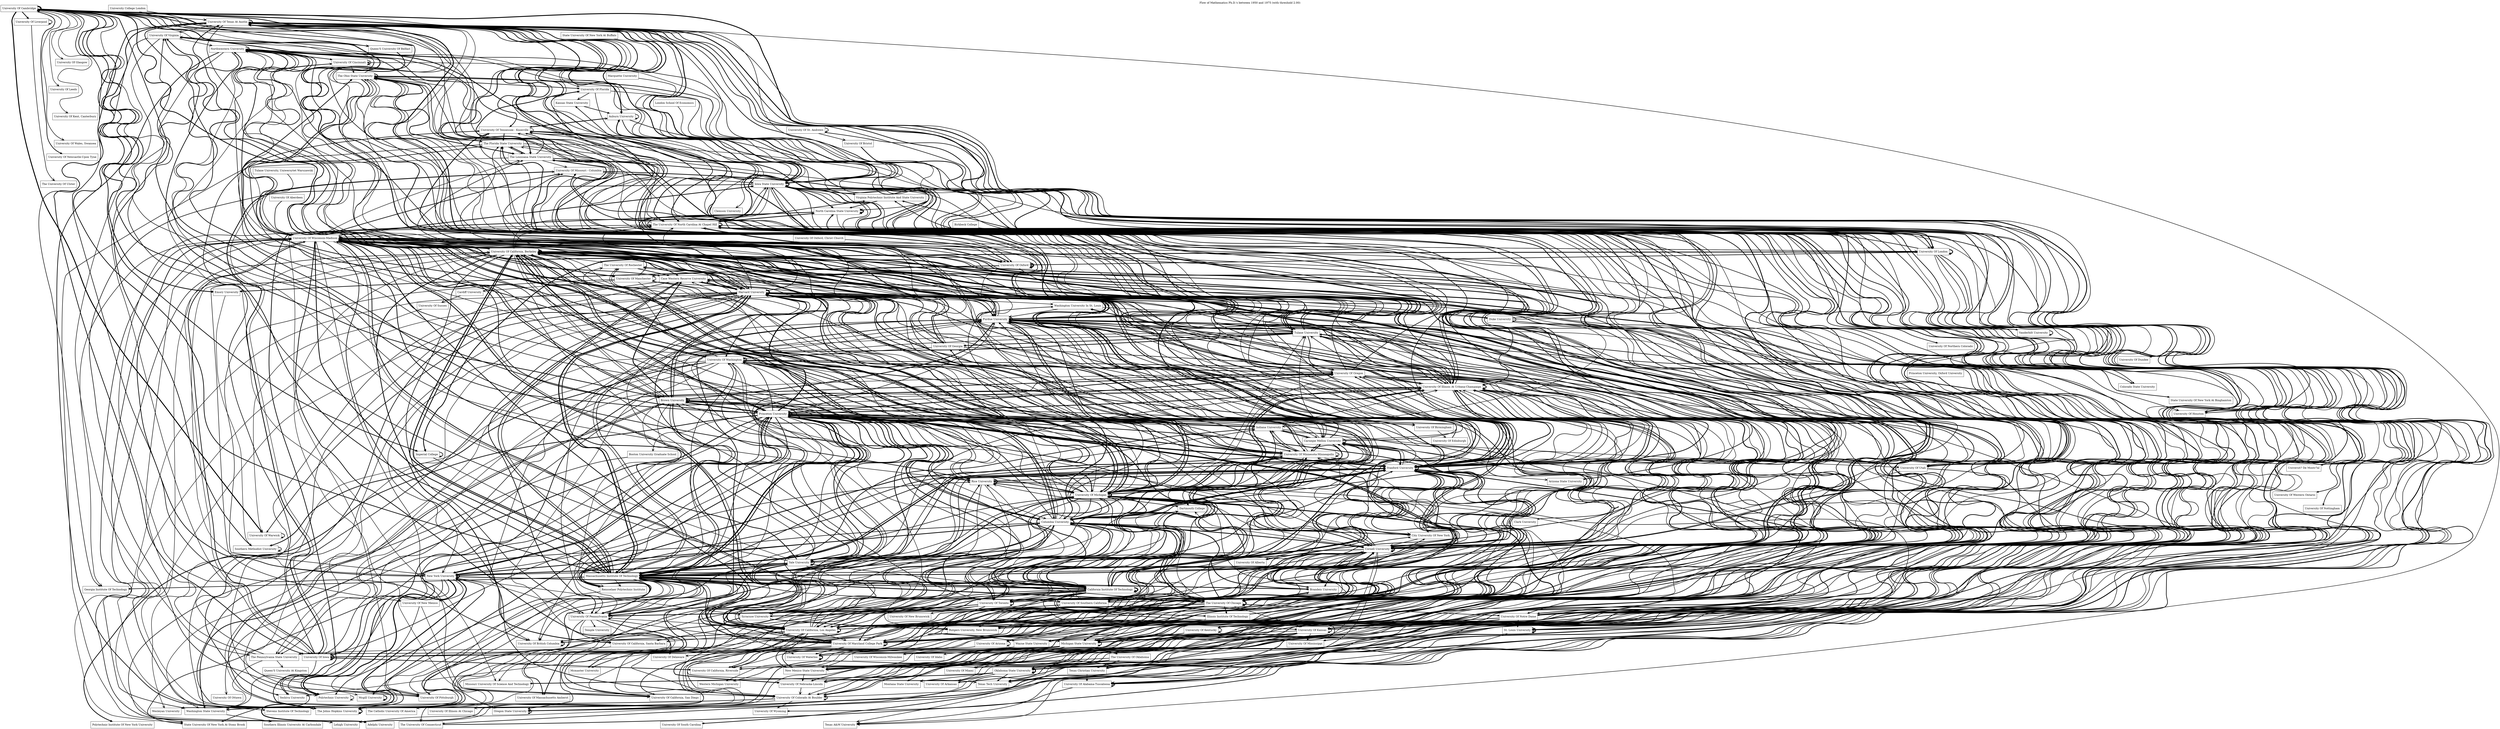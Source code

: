 digraph transition {
 node[shape="rectangle"];
 edge[arrowhead="vee", arrowsize=0.8, weight=0.1]; 
 labelloc="t"; 
 label="Flow of Mathematics Ph.D.'s between 1950 and 1975 (with threshold 2.00)"; 
  "University Of Texas At Austin" -> "University Of Virginia" [penwidth = 2.1];
  "State University Of New York At Buffalo" -> "University Of Florida" [penwidth = 2.1];
  "Oklahoma State University" -> "Lehigh University" [penwidth = 2.1];
  "Harvard University" -> "Washington University In St. Louis" [penwidth = 2.1];
  "Harvard University" -> "Lehigh University" [penwidth = 2.1];
  "University Of Kansas" -> "Lehigh University" [penwidth = 2.1];
  "Duke University" -> "Indiana University" [penwidth = 2.1];
  "University Of California, Berkeley" -> "Indiana University" [penwidth = 2.1];
  "University Of Wisconsin-Madison" -> "The Louisiana State University" [penwidth = 2.1];
  "The Louisiana State University" -> "University Of Missouri - Columbia" [penwidth = 2.1];
  "New Mexico State University" -> "University Of Nebraska-Lincoln" [penwidth = 2.1];
  "University Of Kansas" -> "University Of Nebraska-Lincoln" [penwidth = 2.1];
  "The University Of North Carolina At Chapel Hill" -> "University Of Nebraska-Lincoln" [penwidth = 2.1];
  "Tulane University" -> "University Of Tennessee - Knoxville" [penwidth = 2.1];
  "Duke University" -> "University Of Tennessee - Knoxville" [penwidth = 2.1];
  "University Of Tennessee - Knoxville" -> "University Of Tennessee - Knoxville" [penwidth = 2.1];
  "University Of Toronto" -> "University Of Illinois At Urbana-Champaign" [penwidth = 2.1];
  "University Of California, Berkeley" -> "Brown University" [penwidth = 2.1];
  "The Louisiana State University" -> "University Of Illinois At Urbana-Champaign" [penwidth = 2.1];
  "The Louisiana State University" -> "University Of Michigan" [penwidth = 2.1];
  "Yale University" -> "Rutgers University, New Brunswick" [penwidth = 2.1];
  "University Of Texas At Austin" -> "The University Of Chicago" [penwidth = 2.1];
  "Brandeis University" -> "The University Of Chicago" [penwidth = 2.1];
  "Rutgers University, New Brunswick" -> "University Of Maryland College Park" [penwidth = 2.1];
  "The University Of Chicago" -> "University Of Oregon" [penwidth = 2.1];
  "The University Of Chicago" -> "Syracuse University" [penwidth = 2.1];
  "University Of Kansas" -> "University Of Mississippi" [penwidth = 2.1];
  "Indiana University" -> "Western Michigan University" [penwidth = 2.1];
  "The Florida State University" -> "Texas Christian University" [penwidth = 2.1];
  "Columbia University" -> "University Of Southern California" [penwidth = 2.1];
  "University Of Utah" -> "University Of Wisconsin-Madison" [penwidth = 2.1];
  "University Of Notre Dame" -> "University Of Cincinnati" [penwidth = 2.1];
  "University Of Wisconsin-Madison" -> "University Of Cincinnati" [penwidth = 2.1];
  "University Of Cincinnati" -> "The Ohio State University" [penwidth = 2.1];
  "The Ohio State University" -> "California Institute Of Technology" [penwidth = 2.1];
  "Washington University In St. Louis" -> "St. Louis University" [penwidth = 2.1];
  "University Of Oregon" -> "Washington State University" [penwidth = 2.1];
  "Cornell University" -> "University Of Colorado At Boulder" [penwidth = 2.1];
  "University Of New Mexico" -> "University Of Colorado At Boulder" [penwidth = 2.1];
  "Yale University" -> "Northwestern University" [penwidth = 2.1];
  "University Of Virginia" -> "Northwestern University" [penwidth = 2.1];
  "University Of Cincinnati" -> "Missouri University Of Science And Technology" [penwidth = 2.1];
  "University Of Pennsylvania" -> "Missouri University Of Science And Technology" [penwidth = 2.1];
  "Tulane University" -> "The Pennsylvania State University" [penwidth = 2.1];
  "University Of Illinois At Urbana-Champaign" -> "Brown University" [penwidth = 2.1];
  "University Of Pennsylvania" -> "Brown University" [penwidth = 2.1];
  "University Of Kentucky" -> "Michigan State University" [penwidth = 2.1];
  "University Of Oregon" -> "Michigan State University" [penwidth = 2.1];
  "California Institute Of Technology" -> "Michigan State University" [penwidth = 2.1];
  "The University Of Chicago" -> "University Of Kansas" [penwidth = 2.1];
  "Brown University" -> "University Of Toronto" [penwidth = 2.1];
  "Columbia University" -> "University Of Toronto" [penwidth = 2.1];
  "Stanford University" -> "Arizona State University" [penwidth = 2.1];
  "University Of California, Berkeley" -> "Purdue University" [penwidth = 2.1];
  "University Of California, Los Angeles" -> "Purdue University" [penwidth = 2.1];
  "University Of Toronto" -> "Purdue University" [penwidth = 2.1];
  "Iowa State University" -> "Purdue University" [penwidth = 2.1];
  "University Of California, Los Angeles" -> "University Of California, Santa Barbara" [penwidth = 2.1];
  "University Of Washington" -> "University Of California, Santa Barbara" [penwidth = 2.1];
  "University Of Texas At Austin" -> "Texas A&M University" [penwidth = 2.1];
  "Texas Christian University" -> "University Of Alabama-Tuscaloosa" [penwidth = 2.1];
  "The University Of North Carolina At Chapel Hill" -> "University Of Alabama-Tuscaloosa" [penwidth = 2.1];
  "The University Of Chicago" -> "University Of British Columbia" [penwidth = 2.1];
  "Massachusetts Institute Of Technology" -> "Rensselaer Polytechnic Institute" [penwidth = 2.1];
  "Harvard University" -> "University Of Utah" [penwidth = 2.1];
  "Duke University" -> "University Of Utah" [penwidth = 2.1];
  "Indiana University" -> "University Of Utah" [penwidth = 2.1];
  "University Of Tennessee - Knoxville" -> "Auburn University" [penwidth = 2.1];
  "University Of Wisconsin-Madison" -> "Syracuse University" [penwidth = 2.1];
  "Columbia University" -> "Syracuse University" [penwidth = 2.1];
  "New York University" -> "Syracuse University" [penwidth = 2.1];
  "University Of Michigan" -> "Tulane University" [penwidth = 2.1];
  "University Of Pennsylvania" -> "The Catholic University Of America" [penwidth = 2.1];
  "University Of Georgia" -> "University Of Washington" [penwidth = 2.1];
  "University Of Utah" -> "Cornell University" [penwidth = 2.1];
  "University Of Colorado At Boulder" -> "University Of California, Berkeley" [penwidth = 2.1];
  "New York University" -> "University Of California, Berkeley" [penwidth = 2.1];
  "The Johns Hopkins University" -> "University Of California, Berkeley" [penwidth = 2.1];
  "Princeton University" -> "University Of Minnesota-Minneapolis" [penwidth = 2.1];
  "University Of Kentucky" -> "The University Of North Carolina At Chapel Hill" [penwidth = 2.1];
  "Duke University" -> "The University Of North Carolina At Chapel Hill" [penwidth = 2.1];
  "University Of Texas At Austin" -> "City University Of New York" [penwidth = 2.1];
  "Princeton University" -> "City University Of New York" [penwidth = 2.1];
  "University Of California, Berkeley" -> "City University Of New York" [penwidth = 2.1];
  "New York University" -> "University Of Pennsylvania" [penwidth = 2.1];
  "University Of California, Berkeley" -> "The University Of North Carolina At Chapel Hill" [penwidth = 2.1];
  "Cornell University" -> "Dartmouth College" [penwidth = 2.1];
  "University Of Pennsylvania" -> "Dartmouth College" [penwidth = 2.1];
  "University Of Washington" -> "Wesleyan University" [penwidth = 2.1];
  "The Pennsylvania State University" -> "Wesleyan University" [penwidth = 2.1];
  "Columbia University" -> "Rutgers University, New Brunswick" [penwidth = 2.1];
  "University Of Iowa" -> "University Of Missouri - Columbia" [penwidth = 2.1];
  "Wayne State University" -> "University Of Wisconsin-Milwaukee" [penwidth = 2.1];
  "University Of Oregon" -> "University Of Michigan" [penwidth = 2.1];
  "University Of California, Berkeley" -> "University Of California, San Diego" [penwidth = 2.1];
  "University Of California, Los Angeles" -> "University Of California, San Diego" [penwidth = 2.1];
  "University Of California, Santa Barbara" -> "University Of California, San Diego" [penwidth = 2.1];
  "North Carolina State University" -> "Oklahoma State University" [penwidth = 2.1];
  "University Of California, Los Angeles" -> "Rice University" [penwidth = 2.1];
  "Princeton University" -> "Rice University" [penwidth = 2.1];
  "Columbia University" -> "Case Western Reserve University" [penwidth = 2.1];
  "Tulane University" -> "Case Western Reserve University" [penwidth = 2.1];
  "Carnegie Mellon University" -> "University Of Texas At Austin" [penwidth = 2.1];
  "Stanford University" -> "University Of Texas At Austin" [penwidth = 2.1];
  "The Johns Hopkins University" -> "Cornell University" [penwidth = 2.1];
  "Brown University" -> "Rensselaer Polytechnic Institute" [penwidth = 2.1];
  "University Of Minnesota-Minneapolis" -> "The University Of North Carolina At Chapel Hill" [penwidth = 2.1];
  "North Carolina State University" -> "The University Of North Carolina At Chapel Hill" [penwidth = 2.1];
  "The University Of North Carolina At Chapel Hill" -> "The Florida State University" [penwidth = 2.1];
  "University Of Washington" -> "University Of California, Los Angeles" [penwidth = 2.1];
  "The University Of North Carolina At Chapel Hill" -> "The Johns Hopkins University" [penwidth = 2.1];
  "Brown University" -> "The Johns Hopkins University" [penwidth = 2.1];
  "Stanford University" -> "Carnegie Mellon University" [penwidth = 2.1];
  "Rice University" -> "Texas Tech University" [penwidth = 2.1];
  "University Of Oxford, Christ Church" -> "University Of Oxford" [penwidth = 2.1];
  "University Of Michigan" -> "The University Of Rochester" [penwidth = 2.1];
  "The University Of Chicago" -> "Yeshiva University" [penwidth = 2.1];
  "Carnegie Mellon University" -> "University Of Minnesota-Minneapolis" [penwidth = 2.1];
  "University Of London" -> "University Of Waterloo" [penwidth = 2.1];
  "University Of Illinois At Urbana-Champaign" -> "University Of Waterloo" [penwidth = 2.1];
  "University Of Kansas" -> "Wayne State University" [penwidth = 2.1];
  "Harvard University" -> "State University Of New York At Stony Brook" [penwidth = 2.1];
  "University Of Michigan" -> "The Johns Hopkins University" [penwidth = 2.1];
  "Emory University" -> "Southern Methodist University" [penwidth = 2.1];
  "The Ohio State University" -> "Northwestern University" [penwidth = 2.1];
  "University Of Colorado At Boulder" -> "University Of Wyoming" [penwidth = 2.1];
  "Iowa State University" -> "University Of Virginia" [penwidth = 2.1];
  "University Of Illinois At Urbana-Champaign" -> "Princeton University" [penwidth = 2.1];
  "University Of Maryland College Park" -> "University Of Delaware" [penwidth = 2.1];
  "University Of Wisconsin-Madison" -> "University Of Iowa" [penwidth = 2.1];
  "University Of Southern California" -> "Stanford University" [penwidth = 2.1];
  "University Of Sussex" -> "University Of Warwick" [penwidth = 2.1];
  "University Of Manchester" -> "Cardiff University" [penwidth = 2.1];
  "University Of Washington" -> "University Of Alberta" [penwidth = 2.1];
  "Columbia University" -> "The University Of Rochester" [penwidth = 2.1];
  "Carnegie Mellon University" -> "Case Western Reserve University" [penwidth = 2.1];
  "Harvard University" -> "Mcgill University" [penwidth = 2.1];
  "University Of Washington" -> "Columbia University" [penwidth = 2.1];
  "The Louisiana State University" -> "University Of Kentucky" [penwidth = 2.1];
  "University Of Cambridge" -> "University Of Glasgow" [penwidth = 2.1];
  "The University Of Chicago" -> "Dartmouth College" [penwidth = 2.1];
  "University Of Illinois At Urbana-Champaign" -> "Rutgers University, New Brunswick" [penwidth = 2.1];
  "University Of Birmingham" -> "University Of Edinburgh" [penwidth = 2.1];
  "Oklahoma State University" -> "University Of Arkansas" [penwidth = 2.1];
  "University Of Cambridge" -> "Harvard University" [penwidth = 2.1];
  "The Pennsylvania State University" -> "Queen'S University At Kingston" [penwidth = 2.1];
  "Brown University" -> "University Of California, Berkeley" [penwidth = 2.1];
  "Massachusetts Institute Of Technology" -> "University Of Pennsylvania" [penwidth = 2.1];
  "University Of Toronto" -> "University Of New Brunswick" [penwidth = 2.1];
  "Indiana University" -> "Carnegie Mellon University" [penwidth = 2.1];
  "University Of Arizona" -> "University Of Arizona" [penwidth = 2.1];
  "University Of Washington" -> "The Pennsylvania State University" [penwidth = 2.1];
  "Polytechnic University" -> "Polytechnic University" [penwidth = 2.1];
  "Cornell University" -> "The University Of Rochester" [penwidth = 2.1];
  "University Of California, Los Angeles" -> "University Of Illinois At Urbana-Champaign" [penwidth = 2.1];
  "Princeton University" -> "University Of Birmingham" [penwidth = 2.1];
  "University Of Oxford" -> "University Of Birmingham" [penwidth = 2.1];
  "Harvard University" -> "Duke University" [penwidth = 2.1];
  "University Of Notre Dame" -> "Case Western Reserve University" [penwidth = 2.1];
  "Michigan State University" -> "University Of Idaho" [penwidth = 2.1];
  "Stanford University" -> "University Of California, Riverside" [penwidth = 2.1];
  "University Of Oregon" -> "University Of California, Riverside" [penwidth = 2.1];
  "University Of Florida" -> "University Of Miami" [penwidth = 2.1];
  "University Of Minnesota-Minneapolis" -> "University Of Maryland College Park" [penwidth = 2.1];
  "Birkbeck College" -> "University Of London" [penwidth = 2.1];
  "The University Of Oklahoma" -> "University Of Arkansas" [penwidth = 2.1];
  "University Of California, Los Angeles" -> "University Of Maryland College Park" [penwidth = 2.1];
  "University Of California, Berkeley" -> "The University Of Rochester" [penwidth = 2.1];
  "The University Of North Carolina At Chapel Hill" -> "University Of Wisconsin-Madison" [penwidth = 2.1];
  "University Of Cambridge" -> "University Of Leeds" [penwidth = 2.1];
  "University Of Pennsylvania" -> "University Of California, Los Angeles" [penwidth = 2.1];
  "University Of Manchester" -> "University Of Manchester" [penwidth = 2.1];
  "University Of Colorado At Boulder" -> "Oregon State University" [penwidth = 2.1];
  "University Of Cambridge" -> "University Of Kent, Canterbury" [penwidth = 2.1];
  "University Of Cambridge" -> "Queen'S University Of Belfast" [penwidth = 2.1];
  "University Of Washington" -> "Carnegie Mellon University" [penwidth = 2.1];
  "Stanford University" -> "University Of Georgia" [penwidth = 2.1];
  "Harvard University" -> "Stevens Institute Of Technology" [penwidth = 2.1];
  "Harvard University" -> "Carnegie Mellon University" [penwidth = 2.1];
  "University Of Manchester" -> "Rice University" [penwidth = 2.1];
  "Michigan State University" -> "The Pennsylvania State University" [penwidth = 2.1];
  "Massachusetts Institute Of Technology" -> "University Of Pittsburgh" [penwidth = 2.1];
  "Dartmouth College" -> "Columbia University" [penwidth = 2.1];
  "Princeton University" -> "Boston University Graduate School" [penwidth = 2.1];
  "Cornell University" -> "Rice University" [penwidth = 2.1];
  "University Of California, Berkeley" -> "Iowa State University" [penwidth = 2.4];
  "University Of California, Los Angeles" -> "Tulane University" [penwidth = 2.4];
  "The Florida State University" -> "Lehigh University" [penwidth = 2.4];
  "The University Of Chicago" -> "University Of Minnesota-Minneapolis" [penwidth = 2.4];
  "University Of Minnesota-Minneapolis" -> "Indiana University" [penwidth = 2.4];
  "University Of Cambridge" -> "The Florida State University" [penwidth = 2.4];
  "The Florida State University" -> "The Louisiana State University" [penwidth = 2.4];
  "Iowa State University" -> "University Of Nebraska-Lincoln" [penwidth = 2.4];
  "University Of Illinois At Urbana-Champaign" -> "University Of Nebraska-Lincoln" [penwidth = 2.4];
  "University Of Pennsylvania" -> "University Of Illinois At Urbana-Champaign" [penwidth = 2.4];
  "University Of Maryland College Park" -> "University Of Illinois At Urbana-Champaign" [penwidth = 2.4];
  "University Of Oregon" -> "University Of Illinois At Urbana-Champaign" [penwidth = 2.4];
  "Indiana University" -> "University Of Illinois At Urbana-Champaign" [penwidth = 2.4];
  "University Of Southern California" -> "University Of Michigan" [penwidth = 2.4];
  "Yale University" -> "The University Of Chicago" [penwidth = 2.4];
  "Michigan State University" -> "Western Michigan University" [penwidth = 2.4];
  "Cornell University" -> "University Of Southern California" [penwidth = 2.4];
  "Tulane University, Uniwersytet Warszawski" -> "University Of Wisconsin-Madison" [penwidth = 2.4];
  "The Pennsylvania State University" -> "University Of Wisconsin-Madison" [penwidth = 2.4];
  "University Of New Mexico" -> "Washington State University" [penwidth = 2.4];
  "The University Of Oklahoma" -> "New Mexico State University" [penwidth = 2.4];
  "University Of Arizona" -> "New Mexico State University" [penwidth = 2.4];
  "University Of Cincinnati" -> "University Of Cincinnati" [penwidth = 2.4];
  "Purdue University" -> "The Ohio State University" [penwidth = 2.4];
  "University Of Oregon" -> "St. Louis University" [penwidth = 2.4];
  "University Of Iowa" -> "Washington State University" [penwidth = 2.4];
  "University Of Florida" -> "Kansas State University" [penwidth = 2.4];
  "University Of Wisconsin-Madison" -> "University Of Houston" [penwidth = 2.4];
  "University Of Tennessee - Knoxville" -> "University Of Houston" [penwidth = 2.4];
  "Duke University" -> "University Of Colorado At Boulder" [penwidth = 2.4];
  "Iowa State University" -> "University Of Colorado At Boulder" [penwidth = 2.4];
  "University Of Nebraska-Lincoln" -> "University Of Colorado At Boulder" [penwidth = 2.4];
  "University Of Minnesota-Minneapolis" -> "University Of Colorado At Boulder" [penwidth = 2.4];
  "University Of California, Berkeley" -> "Northwestern University" [penwidth = 2.4];
  "University Of Wisconsin-Madison" -> "University Of Oregon" [penwidth = 2.4];
  "University Of California, Berkeley" -> "University Of Oregon" [penwidth = 2.4];
  "Cornell University" -> "Brown University" [penwidth = 2.4];
  "University Of Michigan" -> "University Of Toronto" [penwidth = 2.4];
  "University Of Manchester" -> "Purdue University" [penwidth = 2.4];
  "Washington University In St. Louis" -> "Purdue University" [penwidth = 2.4];
  "Purdue University" -> "Purdue University" [penwidth = 2.4];
  "St. Louis University" -> "Texas A&M University" [penwidth = 2.4];
  "The University Of Chicago" -> "Rice University" [penwidth = 2.4];
  "Rice University" -> "Texas A&M University" [penwidth = 2.4];
  "University Of Texas At Austin" -> "University Of Alabama-Tuscaloosa" [penwidth = 2.4];
  "The Florida State University" -> "University Of Alabama-Tuscaloosa" [penwidth = 2.4];
  "Princeton University" -> "University Of British Columbia" [penwidth = 2.4];
  "University Of Washington" -> "University Of British Columbia" [penwidth = 2.4];
  "Carnegie Mellon University" -> "Michigan State University" [penwidth = 2.4];
  "University Of Wisconsin-Madison" -> "Georgia Institute Of Technology" [penwidth = 2.4];
  "Rice University" -> "Syracuse University" [penwidth = 2.4];
  "University Of Minnesota-Minneapolis" -> "University Of Minnesota-Minneapolis" [penwidth = 2.4];
  "University Of California, Los Angeles" -> "University Of Washington" [penwidth = 2.4];
  "University Of Cambridge" -> "Rice University" [penwidth = 2.4];
  "Harvard University" -> "New York University" [penwidth = 2.4];
  "University Of Manchester" -> "New York University" [penwidth = 2.4];
  "University Of Georgia" -> "The University Of North Carolina At Chapel Hill" [penwidth = 2.4];
  "The Pennsylvania State University" -> "The University Of North Carolina At Chapel Hill" [penwidth = 2.4];
  "University Of Manchester" -> "City University Of New York" [penwidth = 2.4];
  "Southern Methodist University" -> "Southern Methodist University" [penwidth = 2.4];
  "Tulane University" -> "University Of Pennsylvania" [penwidth = 2.4];
  "University Of Washington" -> "The University Of Rochester" [penwidth = 2.4];
  "Carnegie Mellon University" -> "Tulane University" [penwidth = 2.4];
  "City University Of New York" -> "Cornell University" [penwidth = 2.4];
  "University Of California, Los Angeles" -> "Carnegie Mellon University" [penwidth = 2.4];
  "University Of Cambridge" -> "University Of Texas At Austin" [penwidth = 2.4];
  "University Of Illinois At Urbana-Champaign" -> "University Of Arizona" [penwidth = 2.4];
  "University Of California, Berkeley" -> "University Of Minnesota-Minneapolis" [penwidth = 2.4];
  "University Of Toronto" -> "University Of California, Los Angeles" [penwidth = 2.4];
  "Case Western Reserve University" -> "The Johns Hopkins University" [penwidth = 2.4];
  "University Of California, Los Angeles" -> "Texas Tech University" [penwidth = 2.4];
  "Iowa State University" -> "Texas Tech University" [penwidth = 2.4];
  "The University Of North Carolina At Chapel Hill" -> "The Ohio State University" [penwidth = 2.4];
  "Washington State University" -> "Southern Illinois University At Carbondale" [penwidth = 2.4];
  "London School Of Economics" -> "North Carolina State University" [penwidth = 2.4];
  "Iowa State University" -> "Cornell University" [penwidth = 2.4];
  "University Of Virginia" -> "The Pennsylvania State University" [penwidth = 2.4];
  "The University Of Chicago" -> "University Of Illinois At Chicago" [penwidth = 2.4];
  "Syracuse University" -> "Purdue University" [penwidth = 2.4];
  "Cardiff University" -> "University Of Sussex" [penwidth = 2.4];
  "University Of Cambridge" -> "University Of Waterloo" [penwidth = 2.4];
  "Massachusetts Institute Of Technology" -> "Mcgill University" [penwidth = 2.4];
  "University Of Wisconsin-Madison" -> "University Of London" [penwidth = 2.4];
  "Case Western Reserve University" -> "Oklahoma State University" [penwidth = 2.4];
  "University Of California, Berkeley" -> "University Of New Mexico" [penwidth = 2.4];
  "University Of Southern California" -> "University Of Texas At Austin" [penwidth = 2.4];
  "Princeton University" -> "Purdue University" [penwidth = 2.4];
  "California Institute Of Technology" -> "Purdue University" [penwidth = 2.4];
  "University Of California, Los Angeles" -> "University Of Wisconsin-Madison" [penwidth = 2.4];
  "Purdue University" -> "University Of Wisconsin-Madison" [penwidth = 2.4];
  "Princeton University" -> "University Of Ottawa" [penwidth = 2.4];
  "University Of California, Los Angeles" -> "Harvard University" [penwidth = 2.4];
  "Cornell University" -> "University Of Toronto" [penwidth = 2.4];
  "Case Western Reserve University" -> "University Of Pittsburgh" [penwidth = 2.4];
  "Columbia University" -> "The University Of Connecticut" [penwidth = 2.4];
  "University Of London" -> "University Of Oxford" [penwidth = 2.4];
  "University Of St. Andrews" -> "University Of St. Andrews" [penwidth = 2.4];
  "Northwestern University" -> "Carnegie Mellon University" [penwidth = 2.4];
  "University Of Missouri - Columbia" -> "Iowa State University" [penwidth = 2.4];
  "Imperial College" -> "Massachusetts Institute Of Technology" [penwidth = 2.4];
  "University Of St. Andrews" -> "University Of Bristol" [penwidth = 2.4];
  "University Of Oxford" -> "University Of Manchester" [penwidth = 2.4];
  "Rensselaer Polytechnic Institute" -> "The Johns Hopkins University" [penwidth = 2.4];
  "University Of Wisconsin-Madison" -> "Montana State University" [penwidth = 2.4];
  "Oklahoma State University" -> "Montana State University" [penwidth = 2.4];
  "University Of Pennsylvania" -> "University Of Maryland College Park" [penwidth = 2.4];
  "Purdue University" -> "Massachusetts Institute Of Technology" [penwidth = 2.4];
  "University Of Cambridge" -> "University Of Wales, Swansea" [penwidth = 2.4];
  "New York University" -> "University Of New Mexico" [penwidth = 2.4];
  "University Of Michigan" -> "Carnegie Mellon University" [penwidth = 2.4];
  "The University Of Chicago" -> "The University Of Rochester" [penwidth = 2.4];
  "University Of Florida" -> "Clemson University" [penwidth = 2.4];
  "Harvard University" -> "Polytechnic University" [penwidth = 2.4];
  "Yale University" -> "Harvard University" [penwidth = 2.4];
  "Northwestern University" -> "University Of Iowa" [penwidth = 2.4];
  "University Of London" -> "University Of Wisconsin-Madison" [penwidth = 2.4];
  "Marquette University" -> "Iowa State University" [penwidth = 2.4];
  "University Of Wisconsin-Madison" -> "Oregon State University" [penwidth = 2.4];
  "Yale University" -> "University Of Pennsylvania" [penwidth = 2.4];
  "Massachusetts Institute Of Technology" -> "Stevens Institute Of Technology" [penwidth = 2.4];
  "University Of Kentucky" -> "University Of Kentucky" [penwidth = 2.4];
  "University Of California, Berkeley" -> "Cornell University" [penwidth = 2.4];
  "University Of Liverpool" -> "The University Of Ulster" [penwidth = 2.4];
  "Columbia University" -> "Carnegie Mellon University" [penwidth = 2.4];
  "Cornell University" -> "Texas A&M University" [penwidth = 2.4];
  "Rice University" -> "University Of Maryland College Park" [penwidth = 2.4];
  "Stanford University" -> "The Ohio State University" [penwidth = 2.4];
  "Northwestern University" -> "Iowa State University" [penwidth = 2.6];
  "University Of Texas At Austin" -> "University Of Georgia" [penwidth = 2.6];
  "University Of Texas At Austin" -> "Tulane University" [penwidth = 2.6];
  "Yale University" -> "Indiana University" [penwidth = 2.6];
  "University Of Georgia" -> "The Florida State University" [penwidth = 2.6];
  "University Of California, Berkeley" -> "The Louisiana State University" [penwidth = 2.6];
  "Stanford University" -> "University Of Tennessee - Knoxville" [penwidth = 2.6];
  "Auburn University" -> "University Of Tennessee - Knoxville" [penwidth = 2.6];
  "The Ohio State University" -> "University Of Illinois At Urbana-Champaign" [penwidth = 2.6];
  "Yale University" -> "University Of Illinois At Urbana-Champaign" [penwidth = 2.6];
  "Brown University" -> "University Of Michigan" [penwidth = 2.6];
  "The University Of North Carolina At Chapel Hill" -> "Rutgers University, New Brunswick" [penwidth = 2.6];
  "Cornell University" -> "Rutgers University, New Brunswick" [penwidth = 2.6];
  "The University Of Chicago" -> "University Of Notre Dame" [penwidth = 2.6];
  "University Of Wisconsin-Madison" -> "University Of Illinois At Urbana-Champaign" [penwidth = 2.6];
  "University Of Manchester" -> "The Ohio State University" [penwidth = 2.6];
  "Wayne State University" -> "The Ohio State University" [penwidth = 2.6];
  "University Of Wisconsin-Madison" -> "The Ohio State University" [penwidth = 2.6];
  "University Of California, Berkeley" -> "Washington State University" [penwidth = 2.6];
  "The University Of North Carolina At Chapel Hill" -> "University Of Houston" [penwidth = 2.6];
  "University Of Michigan" -> "Northwestern University" [penwidth = 2.6];
  "University Of Maryland College Park" -> "University Of Colorado At Boulder" [penwidth = 2.6];
  "University Of Pennsylvania" -> "University Of Oregon" [penwidth = 2.6];
  "University Of Notre Dame" -> "Michigan State University" [penwidth = 2.6];
  "California Institute Of Technology" -> "University Of Kansas" [penwidth = 2.6];
  "California Institute Of Technology" -> "University Of Toronto" [penwidth = 2.6];
  "University Of Wisconsin-Madison" -> "University Of Toronto" [penwidth = 2.6];
  "University Of Cambridge" -> "University Of Toronto" [penwidth = 2.6];
  "University Of Iowa" -> "Purdue University" [penwidth = 2.6];
  "California Institute Of Technology" -> "University Of California, Santa Barbara" [penwidth = 2.6];
  "Princeton University" -> "Indiana University" [penwidth = 2.6];
  "University Of Virginia" -> "Georgia Institute Of Technology" [penwidth = 2.6];
  "University Of Georgia" -> "University Of Kentucky" [penwidth = 2.6];
  "University Of Pennsylvania" -> "Temple University" [penwidth = 2.6];
  "University Of Pennsylvania" -> "The Pennsylvania State University" [penwidth = 2.6];
  "Massachusetts Institute Of Technology" -> "University Of Washington" [penwidth = 2.6];
  "New York University" -> "Rice University" [penwidth = 2.6];
  "Harvard University" -> "City University Of New York" [penwidth = 2.6];
  "University Of Michigan" -> "Dartmouth College" [penwidth = 2.6];
  "University Of California, Berkeley" -> "Dartmouth College" [penwidth = 2.6];
  "Michigan State University" -> "University Of Wisconsin-Milwaukee" [penwidth = 2.6];
  "Illinois Institute Of Technology" -> "University Of Arizona" [penwidth = 2.6];
  "University Of California, Los Angeles" -> "The University Of North Carolina At Chapel Hill" [penwidth = 2.6];
  "Massachusetts Institute Of Technology" -> "University Of Southern California" [penwidth = 2.6];
  "Stanford University" -> "The Florida State University" [penwidth = 2.6];
  "Michigan State University" -> "University Of Wisconsin-Madison" [penwidth = 2.6];
  "Massachusetts Institute Of Technology" -> "University Of Waterloo" [penwidth = 2.6];
  "Massachusetts Institute Of Technology" -> "University Of British Columbia" [penwidth = 2.6];
  "Duke University" -> "Duke University" [penwidth = 2.6];
  "Duke University" -> "Case Western Reserve University" [penwidth = 2.6];
  "University Of Wisconsin-Madison" -> "Rice University" [penwidth = 2.6];
  "Harvard University" -> "Clark University" [penwidth = 2.6];
  "Columbia University" -> "The Johns Hopkins University" [penwidth = 2.6];
  "University Of California, Los Angeles" -> "Princeton University" [penwidth = 2.6];
  "University Of Oxford" -> "University Of Wisconsin-Madison" [penwidth = 2.6];
  "University Of Minnesota-Minneapolis" -> "Stanford University" [penwidth = 2.6];
  "University Of Michigan" -> "University Of Southern California" [penwidth = 2.6];
  "University Of Warwick" -> "University Of Warwick" [penwidth = 2.6];
  "Boston University Graduate School" -> "State University Of New York At Stony Brook" [penwidth = 2.6];
  "Stanford University" -> "Yale University" [penwidth = 2.6];
  "The University Of North Carolina At Chapel Hill" -> "University Of Minnesota-Minneapolis" [penwidth = 2.6];
  "University Of Texas At Austin" -> "University Of Kentucky" [penwidth = 2.6];
  "Iowa State University" -> "Colorado State University" [penwidth = 2.6];
  "University Of California, Berkeley" -> "Princeton University" [penwidth = 2.6];
  "Cornell University" -> "University Of Maryland College Park" [penwidth = 2.6];
  "The University Of Chicago" -> "Tulane University" [penwidth = 2.6];
  "University Of Michigan" -> "Yale University" [penwidth = 2.6];
  "University Of Illinois At Urbana-Champaign" -> "The Pennsylvania State University" [penwidth = 2.6];
  "Cornell University" -> "Purdue University" [penwidth = 2.6];
  "Michigan State University" -> "The University Of Oklahoma" [penwidth = 2.6];
  "Harvard University" -> "University Of Maryland College Park" [penwidth = 2.6];
  "University Of Virginia" -> "University Of Miami" [penwidth = 2.6];
  "Michigan State University" -> "University Of Miami" [penwidth = 2.6];
  "Stanford University" -> "California Institute Of Technology" [penwidth = 2.6];
  "University College London" -> "University Of Oxford" [penwidth = 2.6];
  "University Of Michigan" -> "Princeton University" [penwidth = 2.6];
  "Case Western Reserve University" -> "Harvard University" [penwidth = 2.6];
  "Brown University" -> "Massachusetts Institute Of Technology" [penwidth = 2.6];
  "Tulane University" -> "Wayne State University" [penwidth = 2.6];
  "University Of Illinois At Urbana-Champaign" -> "Purdue University" [penwidth = 2.6];
  "University Of London" -> "Universit? De Montr?al" [penwidth = 2.6];
  "University Of Pennsylvania" -> "Massachusetts Institute Of Technology" [penwidth = 2.6];
  "University Of Illinois At Urbana-Champaign" -> "Wayne State University" [penwidth = 2.6];
  "Columbia University" -> "Washington University In St. Louis" [penwidth = 2.6];
  "Carnegie Mellon University" -> "Purdue University" [penwidth = 2.6];
  "The University Of Chicago" -> "University Of Maryland College Park" [penwidth = 2.6];
  "Princeton University" -> "Oregon State University" [penwidth = 2.6];
  "Massachusetts Institute Of Technology" -> "Case Western Reserve University" [penwidth = 2.6];
  "Princeton University" -> "University Of Iowa" [penwidth = 2.6];
  "University Of Liverpool" -> "University Of Liverpool" [penwidth = 2.6];
  "New York University" -> "Yeshiva University" [penwidth = 2.6];
  "Auburn University" -> "Auburn University" [penwidth = 2.6];
  "University Of Alabama-Tuscaloosa" -> "University Of Wyoming" [penwidth = 2.6];
  "The University Of North Carolina At Chapel Hill" -> "Colorado State University" [penwidth = 2.6];
  "University Of Cambridge" -> "Cornell University" [penwidth = 2.6];
  "Iowa State University" -> "University Of Northern Colorado" [penwidth = 2.8];
  "University Of Texas At Austin" -> "University Of Illinois At Urbana-Champaign" [penwidth = 2.8];
  "New York University" -> "State University Of New York At Stony Brook" [penwidth = 2.8];
  "University Of Oregon" -> "University Of Florida" [penwidth = 2.8];
  "The Ohio State University" -> "University Of Florida" [penwidth = 2.8];
  "University Of Wisconsin-Madison" -> "Lehigh University" [penwidth = 2.8];
  "The Louisiana State University" -> "University Of Tennessee - Knoxville" [penwidth = 2.8];
  "The University Of Chicago" -> "Wayne State University" [penwidth = 2.8];
  "The Johns Hopkins University" -> "University Of Wisconsin-Madison" [penwidth = 2.8];
  "University Of Colorado At Boulder" -> "Washington State University" [penwidth = 2.8];
  "Stanford University" -> "University Of Oregon" [penwidth = 2.8];
  "Purdue University" -> "Northwestern University" [penwidth = 2.8];
  "Yale University" -> "University Of Virginia" [penwidth = 2.8];
  "The Ohio State University" -> "Purdue University" [penwidth = 2.8];
  "California Institute Of Technology" -> "University Of British Columbia" [penwidth = 2.8];
  "University Of Texas At Austin" -> "University Of Houston" [penwidth = 2.8];
  "Massachusetts Institute Of Technology" -> "Georgia Institute Of Technology" [penwidth = 2.8];
  "Harvard University" -> "University Of Minnesota-Minneapolis" [penwidth = 2.8];
  "University Of Michigan" -> "Syracuse University" [penwidth = 2.8];
  "University Of Washington" -> "Syracuse University" [penwidth = 2.8];
  "Cornell University" -> "University Of Washington" [penwidth = 2.8];
  "The University Of Chicago" -> "Brown University" [penwidth = 2.8];
  "The University Of Chicago" -> "City University Of New York" [penwidth = 2.8];
  "The Johns Hopkins University" -> "City University Of New York" [penwidth = 2.8];
  "Massachusetts Institute Of Technology" -> "Dartmouth College" [penwidth = 2.8];
  "California Institute Of Technology" -> "Dartmouth College" [penwidth = 2.8];
  "Yale University" -> "University Of Maryland College Park" [penwidth = 2.8];
  "Stanford University" -> "University Of California, San Diego" [penwidth = 2.8];
  "Oklahoma State University" -> "Texas Tech University" [penwidth = 2.8];
  "University Of St. Andrews" -> "University Of Dundee" [penwidth = 2.8];
  "Auburn University" -> "Vanderbilt University" [penwidth = 2.8];
  "Iowa State University" -> "University Of Maryland College Park" [penwidth = 2.8];
  "University Of Michigan" -> "Rensselaer Polytechnic Institute" [penwidth = 2.8];
  "Harvard University" -> "The University Of North Carolina At Chapel Hill" [penwidth = 2.8];
  "University Of Maryland College Park" -> "University Of Waterloo" [penwidth = 2.8];
  "California Institute Of Technology" -> "Cornell University" [penwidth = 2.8];
  "University Of Aberdeen" -> "University Of Wisconsin-Madison" [penwidth = 2.8];
  "Cornell University" -> "University Of Wisconsin-Madison" [penwidth = 2.8];
  "University Of London" -> "University Of Western Ontario" [penwidth = 2.8];
  "New York University" -> "Cornell University" [penwidth = 2.8];
  "Iowa State University" -> "University Of Pittsburgh" [penwidth = 2.8];
  "Purdue University" -> "University Of Illinois At Urbana-Champaign" [penwidth = 2.8];
  "Princeton University" -> "University Of Notre Dame" [penwidth = 2.8];
  "Indiana University" -> "University Of Missouri - Columbia" [penwidth = 2.8];
  "Stanford University" -> "University Of Toronto" [penwidth = 2.8];
  "Princeton University" -> "Yeshiva University" [penwidth = 2.8];
  "Columbia University" -> "State University Of New York At Stony Brook" [penwidth = 2.8];
  "Northwestern University" -> "Cornell University" [penwidth = 2.8];
  "University Of Utah" -> "Montana State University" [penwidth = 2.8];
  "University Of Michigan" -> "University Of Iowa" [penwidth = 2.8];
  "Massachusetts Institute Of Technology" -> "Polytechnic University" [penwidth = 2.8];
  "University Of Kansas" -> "University Of Kansas" [penwidth = 2.8];
  "Tulane University" -> "University Of Arkansas" [penwidth = 2.8];
  "Purdue University" -> "University Of Kentucky" [penwidth = 2.8];
  "University Of Oxford" -> "Cornell University" [penwidth = 2.8];
  "Harvard University" -> "University Of Texas At Austin" [penwidth = 2.8];
  "Imperial College" -> "Imperial College" [penwidth = 2.8];
  "Stanford University" -> "University Of Maryland College Park" [penwidth = 2.8];
  "California Institute Of Technology" -> "The University Of Connecticut" [penwidth = 2.8];
  "Harvard University" -> "California Institute Of Technology" [penwidth = 2.8];
  "Cornell University" -> "Yale University" [penwidth = 2.8];
  "Oregon State University" -> "Oregon State University" [penwidth = 2.8];
  "Stanford University" -> "Northwestern University" [penwidth = 2.8];
  "University Of London" -> "University Of Nottingham" [penwidth = 2.8];
  "University Of Colorado At Boulder" -> "University Of Colorado At Boulder" [penwidth = 2.8];
  "University Of Cambridge" -> "California Institute Of Technology" [penwidth = 2.8];
  "University Of Texas At Austin" -> "Iowa State University" [penwidth = 2.9];
  "Cornell University" -> "Iowa State University" [penwidth = 2.9];
  "University Of Michigan" -> "The Florida State University" [penwidth = 2.9];
  "University Of Michigan" -> "Indiana University" [penwidth = 2.9];
  "University Of Wisconsin-Madison" -> "University Of Nebraska-Lincoln" [penwidth = 2.9];
  "University Of Iowa" -> "University Of Tennessee - Knoxville" [penwidth = 2.9];
  "Harvard University" -> "University Of Michigan" [penwidth = 2.9];
  "University Of California, Los Angeles" -> "New Mexico State University" [penwidth = 2.9];
  "Purdue University" -> "New Mexico State University" [penwidth = 2.9];
  "University Of Washington" -> "New Mexico State University" [penwidth = 2.9];
  "University Of Illinois At Urbana-Champaign" -> "The Ohio State University" [penwidth = 2.9];
  "University Of Notre Dame" -> "St. Louis University" [penwidth = 2.9];
  "University Of Oregon" -> "Kansas State University" [penwidth = 2.9];
  "University Of Manchester" -> "California Institute Of Technology" [penwidth = 2.9];
  "Harvard University" -> "University Of Colorado At Boulder" [penwidth = 2.9];
  "University Of California, Los Angeles" -> "University Of Oregon" [penwidth = 2.9];
  "The University Of North Carolina At Chapel Hill" -> "Arizona State University" [penwidth = 2.9];
  "University Of Wisconsin-Madison" -> "Purdue University" [penwidth = 2.9];
  "University Of Alabama-Tuscaloosa" -> "University Of Alabama-Tuscaloosa" [penwidth = 2.9];
  "University Of California, Los Angeles" -> "University Of British Columbia" [penwidth = 2.9];
  "Kansas State University" -> "Auburn University" [penwidth = 2.9];
  "Harvard University" -> "University Of Warwick" [penwidth = 2.9];
  "Cornell University" -> "Syracuse University" [penwidth = 2.9];
  "Princeton University" -> "University Of Washington" [penwidth = 2.9];
  "University Of Wisconsin-Madison" -> "University Of California, Berkeley" [penwidth = 2.9];
  "University Of California, Berkeley" -> "University Of Pennsylvania" [penwidth = 2.9];
  "University Of Toronto" -> "Mcmaster University" [penwidth = 2.9];
  "Carnegie Mellon University" -> "Indiana University" [penwidth = 2.9];
  "University Of Wisconsin-Madison" -> "University Of Wisconsin-Milwaukee" [penwidth = 2.9];
  "University Of Michigan" -> "University Of California, Los Angeles" [penwidth = 2.9];
  "The University Of Chicago" -> "University Of California, San Diego" [penwidth = 2.9];
  "Virginia Polytechnic Institute And State University" -> "North Carolina State University" [penwidth = 2.9];
  "Vanderbilt University" -> "Vanderbilt University" [penwidth = 2.9];
  "Princeton University" -> "University Of Waterloo" [penwidth = 2.9];
  "The Johns Hopkins University" -> "Harvard University" [penwidth = 2.9];
  "University Of Kentucky" -> "Lehigh University" [penwidth = 2.9];
  "The University Of North Carolina At Chapel Hill" -> "State University Of New York At Binghamton" [penwidth = 2.9];
  "Brown University" -> "University Of Wisconsin-Madison" [penwidth = 2.9];
  "Columbia University" -> "University Of Wisconsin-Madison" [penwidth = 2.9];
  "University Of Minnesota-Minneapolis" -> "Carnegie Mellon University" [penwidth = 2.9];
  "University Of London" -> "Virginia Polytechnic Institute And State University" [penwidth = 2.9];
  "University Of Cambridge" -> "University Of British Columbia" [penwidth = 2.9];
  "Harvard University" -> "The University Of Chicago" [penwidth = 2.9];
  "California Institute Of Technology" -> "Illinois Institute Of Technology" [penwidth = 2.9];
  "University Of Oxford" -> "University Of London" [penwidth = 2.9];
  "University Of California, Los Angeles" -> "University Of Minnesota-Minneapolis" [penwidth = 2.9];
  "The University Of North Carolina At Chapel Hill" -> "University Of Alberta" [penwidth = 2.9];
  "The University Of North Carolina At Chapel Hill" -> "Purdue University" [penwidth = 2.9];
  "Brown University" -> "Indiana University" [penwidth = 2.9];
  "University Of Illinois At Urbana-Champaign" -> "University Of Texas At Austin" [penwidth = 2.9];
  "University Of Notre Dame" -> "University Of Kentucky" [penwidth = 2.9];
  "University Of Maryland College Park" -> "University Of California, Riverside" [penwidth = 2.9];
  "Purdue University" -> "University Of Miami" [penwidth = 2.9];
  "Massachusetts Institute Of Technology" -> "Purdue University" [penwidth = 2.9];
  "Northwestern University" -> "University Of Cincinnati" [penwidth = 2.9];
  "Columbia University" -> "Purdue University" [penwidth = 2.9];
  "Oklahoma State University" -> "University Of Texas At Austin" [penwidth = 2.9];
  "Stanford University" -> "Virginia Polytechnic Institute And State University" [penwidth = 2.9];
  "University Of Southern California" -> "University Of California, Los Angeles" [penwidth = 2.9];
  "University Of Oregon" -> "Oregon State University" [penwidth = 2.9];
  "California Institute Of Technology" -> "University Of California, San Diego" [penwidth = 2.9];
  "Brown University" -> "Harvard University" [penwidth = 2.9];
  "University Of Illinois At Urbana-Champaign" -> "Northwestern University" [penwidth = 2.9];
  "Carnegie Mellon University" -> "Iowa State University" [penwidth = 3.1];
  "Indiana University" -> "University Of Minnesota-Minneapolis" [penwidth = 3.1];
  "Columbia University" -> "University Of Illinois At Urbana-Champaign" [penwidth = 3.1];
  "Syracuse University" -> "Rutgers University, New Brunswick" [penwidth = 3.1];
  "Purdue University" -> "Rutgers University, New Brunswick" [penwidth = 3.1];
  "Harvard University" -> "Rutgers University, New Brunswick" [penwidth = 3.1];
  "University Of Texas At Austin" -> "University Of Mississippi" [penwidth = 3.1];
  "University Of Edinburgh" -> "University Of Wisconsin-Madison" [penwidth = 3.1];
  "The University Of Chicago" -> "New Mexico State University" [penwidth = 3.1];
  "Auburn University" -> "University Of Houston" [penwidth = 3.1];
  "University Of Wisconsin-Madison" -> "University Of Colorado At Boulder" [penwidth = 3.1];
  "The University Of Chicago" -> "Northwestern University" [penwidth = 3.1];
  "University Of Toronto" -> "University Of Toronto" [penwidth = 3.1];
  "The Louisiana State University" -> "University Of Utah" [penwidth = 3.1];
  "University Of Wisconsin-Madison" -> "University Of Utah" [penwidth = 3.1];
  "Princeton University, Oxford University" -> "University Of Notre Dame" [penwidth = 3.1];
  "University Of California, Berkeley" -> "University Of Michigan" [penwidth = 3.1];
  "University Of California, Berkeley" -> "University Of Washington" [penwidth = 3.1];
  "Syracuse University" -> "Mcmaster University" [penwidth = 3.1];
  "The University Of North Carolina At Chapel Hill" -> "University Of Illinois At Urbana-Champaign" [penwidth = 3.1];
  "University Of Wisconsin-Madison" -> "Case Western Reserve University" [penwidth = 3.1];
  "Syracuse University" -> "Stanford University" [penwidth = 3.1];
  "Harvard University" -> "University Of Southern California" [penwidth = 3.1];
  "The University Of Chicago" -> "Rutgers University, New Brunswick" [penwidth = 3.1];
  "University Of Illinois At Urbana-Champaign" -> "Stanford University" [penwidth = 3.1];
  "University Of Maryland College Park" -> "Cornell University" [penwidth = 3.1];
  "Michigan State University" -> "Michigan State University" [penwidth = 3.1];
  "The University Of Connecticut" -> "Virginia Polytechnic Institute And State University" [penwidth = 3.1];
  "Purdue University" -> "Tulane University" [penwidth = 3.1];
  "Carnegie Mellon University" -> "Carnegie Mellon University" [penwidth = 3.1];
  "The University Of Chicago" -> "Illinois Institute Of Technology" [penwidth = 3.1];
  "Michigan State University" -> "University Of Iowa" [penwidth = 3.1];
  "Harvard University" -> "University Of Washington" [penwidth = 3.1];
  "University Of Minnesota-Minneapolis" -> "University Of Wisconsin-Madison" [penwidth = 3.1];
  "University Of Iowa" -> "University Of California, Riverside" [penwidth = 3.1];
  "New York University" -> "Stevens Institute Of Technology" [penwidth = 3.1];
  "University Of Toronto" -> "University Of Waterloo" [penwidth = 3.1];
  "University Of Wisconsin-Madison" -> "The University Of Chicago" [penwidth = 3.1];
  "Cornell University" -> "University Of California, Berkeley" [penwidth = 3.1];
  "University Of Pennsylvania" -> "University Of Pennsylvania" [penwidth = 3.1];
  "University College London" -> "Queen'S University Of Belfast" [penwidth = 3.1];
  "Massachusetts Institute Of Technology" -> "Cornell University" [penwidth = 3.1];
  "Stanford University" -> "Cornell University" [penwidth = 3.1];
  "Princeton University" -> "Cornell University" [penwidth = 3.1];
  "Massachusetts Institute Of Technology" -> "Rice University" [penwidth = 3.1];
  "Harvard University" -> "Yeshiva University" [penwidth = 3.1];
  "University Of Oxford" -> "Emory University" [penwidth = 3.2];
  "Princeton University" -> "Brown University" [penwidth = 3.2];
  "Rice University" -> "University Of Michigan" [penwidth = 3.2];
  "Purdue University" -> "University Of Michigan" [penwidth = 3.2];
  "University Of Michigan" -> "University Of Georgia" [penwidth = 3.2];
  "University Of Kansas" -> "Texas Christian University" [penwidth = 3.2];
  "The Louisiana State University" -> "University Of Houston" [penwidth = 3.2];
  "Harvard University" -> "Northwestern University" [penwidth = 3.2];
  "Yale University" -> "Brown University" [penwidth = 3.2];
  "Princeton University" -> "University Of Virginia" [penwidth = 3.2];
  "University Of British Columbia" -> "University Of British Columbia" [penwidth = 3.2];
  "University Of Illinois At Urbana-Champaign" -> "Tulane University" [penwidth = 3.2];
  "University Of Notre Dame" -> "University Of South Carolina" [penwidth = 3.2];
  "Columbia University" -> "City University Of New York" [penwidth = 3.2];
  "Harvard University" -> "Brandeis University" [penwidth = 3.2];
  "University Of Michigan" -> "University Of Minnesota-Minneapolis" [penwidth = 3.2];
  "University Of California, Berkeley" -> "Columbia University" [penwidth = 3.2];
  "The University Of Rochester" -> "Case Western Reserve University" [penwidth = 3.2];
  "Rice University" -> "University Of Texas At Austin" [penwidth = 3.2];
  "New Mexico State University" -> "University Of Texas At Austin" [penwidth = 3.2];
  "Yale University" -> "University Of California, Los Angeles" [penwidth = 3.2];
  "Stanford University" -> "The Johns Hopkins University" [penwidth = 3.2];
  "The University Of Chicago" -> "Stanford University" [penwidth = 3.2];
  "Columbia University" -> "University Of Michigan" [penwidth = 3.2];
  "University Of Minnesota-Minneapolis" -> "Purdue University" [penwidth = 3.2];
  "The Johns Hopkins University" -> "Brown University" [penwidth = 3.2];
  "New York University" -> "Princeton University" [penwidth = 3.2];
  "University Of Texas At Austin" -> "University Of Tennessee - Knoxville" [penwidth = 3.2];
  "University Of Maryland College Park" -> "University Of Tennessee - Knoxville" [penwidth = 3.2];
  "University Of Wisconsin-Madison" -> "University Of Minnesota-Minneapolis" [penwidth = 3.2];
  "Harvard University" -> "University Of Toronto" [penwidth = 3.2];
  "Iowa State University" -> "Virginia Polytechnic Institute And State University" [penwidth = 3.2];
  "University Of Washington" -> "University Of Washington" [penwidth = 3.2];
  "Yale University" -> "Purdue University" [penwidth = 3.2];
  "University Of California, Berkeley" -> "Case Western Reserve University" [penwidth = 3.2];
  "University Of California, Berkeley" -> "University Of California, Riverside" [penwidth = 3.2];
  "Massachusetts Institute Of Technology" -> "Carnegie Mellon University" [penwidth = 3.2];
  "Columbia University" -> "University Of Maryland College Park" [penwidth = 3.2];
  "Columbia University" -> "Massachusetts Institute Of Technology" [penwidth = 3.2];
  "University Of Maryland College Park" -> "Massachusetts Institute Of Technology" [penwidth = 3.2];
  "Indiana University" -> "The Johns Hopkins University" [penwidth = 3.2];
  "Stanford University" -> "Rice University" [penwidth = 3.2];
  "University Of Cambridge" -> "University Of Newcastle-Upon Tyne" [penwidth = 3.2];
  "University Of Wisconsin-Madison" -> "University Of Missouri - Columbia" [penwidth = 3.3];
  "Illinois Institute Of Technology" -> "University Of Missouri - Columbia" [penwidth = 3.3];
  "University Of Cambridge" -> "University Of Michigan" [penwidth = 3.3];
  "The University Of Oklahoma" -> "Texas Christian University" [penwidth = 3.3];
  "Princeton University" -> "University Of Wisconsin-Madison" [penwidth = 3.3];
  "Tulane University" -> "University Of Oregon" [penwidth = 3.3];
  "University Of California, Berkeley" -> "University Of Colorado At Boulder" [penwidth = 3.3];
  "University Of Washington" -> "University Of Oregon" [penwidth = 3.3];
  "Northwestern University" -> "Southern Methodist University" [penwidth = 3.3];
  "The University Of Chicago" -> "Purdue University" [penwidth = 3.3];
  "Purdue University" -> "Michigan State University" [penwidth = 3.3];
  "The Ohio State University" -> "Michigan State University" [penwidth = 3.3];
  "Oklahoma State University" -> "Missouri University Of Science And Technology" [penwidth = 3.3];
  "The University Of Chicago" -> "University Of Washington" [penwidth = 3.3];
  "Northwestern University" -> "Northwestern University" [penwidth = 3.3];
  "University Of Pennsylvania" -> "University Of Massachusetts Amherst" [penwidth = 3.3];
  "Harvard University" -> "University Of Notre Dame" [penwidth = 3.3];
  "The University Of Chicago" -> "Brandeis University" [penwidth = 3.3];
  "University Of California, Berkeley" -> "University Of Texas At Austin" [penwidth = 3.3];
  "Yale University" -> "University Of Minnesota-Minneapolis" [penwidth = 3.3];
  "The University Of North Carolina At Chapel Hill" -> "Michigan State University" [penwidth = 3.3];
  "University Of Illinois At Urbana-Champaign" -> "Michigan State University" [penwidth = 3.3];
  "Purdue University" -> "Stanford University" [penwidth = 3.3];
  "Columbia University" -> "Princeton University" [penwidth = 3.3];
  "Harvard University" -> "Cornell University" [penwidth = 3.3];
  "Northwestern University" -> "The Johns Hopkins University" [penwidth = 3.3];
  "Princeton University" -> "University Of Pittsburgh" [penwidth = 3.3];
  "Massachusetts Institute Of Technology" -> "Brown University" [penwidth = 3.3];
  "Yale University" -> "University Of Pittsburgh" [penwidth = 3.3];
  "University Of Texas At Austin" -> "University Of Iowa" [penwidth = 3.4];
  "Tulane University" -> "University Of Georgia" [penwidth = 3.4];
  "University Of Iowa" -> "University Of Wisconsin-Madison" [penwidth = 3.4];
  "New York University" -> "California Institute Of Technology" [penwidth = 3.4];
  "University Of Iowa" -> "University Of Oregon" [penwidth = 3.4];
  "University Of Minnesota-Minneapolis" -> "Northwestern University" [penwidth = 3.4];
  "University Of Kansas" -> "University Of Texas At Austin" [penwidth = 3.4];
  "The University Of North Carolina At Chapel Hill" -> "North Carolina State University" [penwidth = 3.4];
  "Harvard University" -> "Case Western Reserve University" [penwidth = 3.4];
  "Princeton University" -> "Brandeis University" [penwidth = 3.4];
  "New York University" -> "University Of Wisconsin-Madison" [penwidth = 3.4];
  "University Of Notre Dame" -> "Tulane University" [penwidth = 3.4];
  "The University Of Chicago" -> "University Of Michigan" [penwidth = 3.4];
  "University Of Minnesota-Minneapolis" -> "The Ohio State University" [penwidth = 3.4];
  "Case Western Reserve University" -> "Massachusetts Institute Of Technology" [penwidth = 3.4];
  "Massachusetts Institute Of Technology" -> "Northwestern University" [penwidth = 3.4];
  "Stanford University" -> "Massachusetts Institute Of Technology" [penwidth = 3.4];
  "The University Of Chicago" -> "Carnegie Mellon University" [penwidth = 3.4];
  "University Of Cambridge" -> "Imperial College" [penwidth = 3.4];
  "Harvard University" -> "University Of Pennsylvania" [penwidth = 3.4];
  "Princeton University" -> "Rutgers University, New Brunswick" [penwidth = 3.5];
  "University Of Missouri - Columbia" -> "St. Louis University" [penwidth = 3.5];
  "University Of Cambridge" -> "Brown University" [penwidth = 3.5];
  "University Of Wisconsin-Madison" -> "Brown University" [penwidth = 3.5];
  "University Of Minnesota-Minneapolis" -> "Syracuse University" [penwidth = 3.5];
  "Columbia University" -> "University Of Pennsylvania" [penwidth = 3.5];
  "Tulane University" -> "University Of Massachusetts Amherst" [penwidth = 3.5];
  "North Carolina State University" -> "The Johns Hopkins University" [penwidth = 3.5];
  "University Of Cambridge" -> "Massachusetts Institute Of Technology" [penwidth = 3.5];
  "University Of Wisconsin-Madison" -> "Cornell University" [penwidth = 3.5];
  "University Of Wisconsin-Madison" -> "University Of Wisconsin-Madison" [penwidth = 3.5];
  "Stanford University" -> "Purdue University" [penwidth = 3.5];
  "University Of California, Berkeley" -> "University Of Illinois At Urbana-Champaign" [penwidth = 3.5];
  "The University Of Chicago" -> "University Of California, Riverside" [penwidth = 3.5];
  "Princeton University" -> "Yale University" [penwidth = 3.5];
  "University Of Wisconsin-Madison" -> "University Of Delaware" [penwidth = 3.5];
  "University Of Cambridge" -> "University Of Liverpool" [penwidth = 3.5];
  "Massachusetts Institute Of Technology" -> "Harvard University" [penwidth = 3.5];
  "University Of Wisconsin-Madison" -> "Iowa State University" [penwidth = 3.6];
  "The Louisiana State University" -> "The Florida State University" [penwidth = 3.6];
  "Syracuse University" -> "University Of Wisconsin-Madison" [penwidth = 3.6];
  "University Of California, Los Angeles" -> "University Of Nebraska-Lincoln" [penwidth = 3.6];
  "Yale University" -> "University Of Oregon" [penwidth = 3.6];
  "University Of Tennessee - Knoxville" -> "Michigan State University" [penwidth = 3.6];
  "University Of California, Berkeley" -> "University Of Virginia" [penwidth = 3.6];
  "University Of Texas At Austin" -> "The University Of North Carolina At Chapel Hill" [penwidth = 3.6];
  "The University Of Chicago" -> "University Of Pennsylvania" [penwidth = 3.6];
  "Princeton University" -> "Columbia University" [penwidth = 3.6];
  "University Of Kansas" -> "Oklahoma State University" [penwidth = 3.6];
  "University Of Cambridge" -> "The University Of North Carolina At Chapel Hill" [penwidth = 3.6];
  "Iowa State University" -> "North Carolina State University" [penwidth = 3.6];
  "University Of Bristol" -> "University Of London" [penwidth = 3.6];
  "University Of Michigan" -> "Purdue University" [penwidth = 3.6];
  "The University Of North Carolina At Chapel Hill" -> "Stanford University" [penwidth = 3.6];
  "Polytechnic University" -> "Princeton University" [penwidth = 3.6];
  "University Of Notre Dame" -> "North Carolina State University" [penwidth = 3.6];
  "University Of Michigan" -> "Cornell University" [penwidth = 3.6];
  "Princeton University" -> "New York University" [penwidth = 3.6];
  "Princeton University" -> "Polytechnic Institute Of New York University" [penwidth = 3.6];
  "Tulane University" -> "University Of Florida" [penwidth = 3.6];
  "University Of Tennessee - Knoxville" -> "The Florida State University" [penwidth = 3.6];
  "The Ohio State University" -> "The Louisiana State University" [penwidth = 3.6];
  "Stanford University" -> "University Of Michigan" [penwidth = 3.6];
  "Brown University" -> "Brown University" [penwidth = 3.6];
  "University Of Wisconsin-Madison" -> "Michigan State University" [penwidth = 3.6];
  "The University Of Chicago" -> "Columbia University" [penwidth = 3.6];
  "University Of California, Berkeley" -> "University Of Alabama-Tuscaloosa" [penwidth = 3.6];
  "University Of Washington" -> "Southern Methodist University" [penwidth = 3.6];
  "The University Of Oklahoma" -> "Oklahoma State University" [penwidth = 3.6];
  "Tulane University" -> "University Of Wisconsin-Madison" [penwidth = 3.6];
  "Yale University" -> "Massachusetts Institute Of Technology" [penwidth = 3.6];
  "University Of Wisconsin-Madison" -> "University Of Maryland College Park" [penwidth = 3.6];
  "University Of Washington" -> "University Of California, Berkeley" [penwidth = 3.6];
  "The Ohio State University" -> "The Ohio State University" [penwidth = 3.6];
  "Yale University" -> "University Of Wisconsin-Madison" [penwidth = 3.6];
  "Stanford University" -> "Princeton University" [penwidth = 3.6];
  "California Institute Of Technology" -> "University Of California, Los Angeles" [penwidth = 3.6];
  "University Of Maryland College Park" -> "University Of Maryland College Park" [penwidth = 3.6];
  "The University Of Chicago" -> "University Of Wisconsin-Madison" [penwidth = 3.6];
  "Tulane University" -> "The Florida State University" [penwidth = 3.7];
  "The Ohio State University" -> "University Of Wisconsin-Madison" [penwidth = 3.7];
  "Princeton University" -> "Washington State University" [penwidth = 3.7];
  "Purdue University" -> "Brown University" [penwidth = 3.7];
  "The University Of Chicago" -> "Washington University In St. Louis" [penwidth = 3.7];
  "Princeton University" -> "University Of Pennsylvania" [penwidth = 3.7];
  "Massachusetts Institute Of Technology" -> "Brandeis University" [penwidth = 3.7];
  "Harvard University" -> "Purdue University" [penwidth = 3.7];
  "Queen'S University Of Belfast" -> "University Of Oxford" [penwidth = 3.7];
  "California Institute Of Technology" -> "University Of Washington" [penwidth = 3.7];
  "Cornell University" -> "Massachusetts Institute Of Technology" [penwidth = 3.7];
  "Mcgill University" -> "Mcgill University" [penwidth = 3.7];
  "The Johns Hopkins University" -> "The Johns Hopkins University" [penwidth = 3.7];
  "Massachusetts Institute Of Technology" -> "University Of California, Los Angeles" [penwidth = 3.7];
  "California Institute Of Technology" -> "University Of Michigan" [penwidth = 3.7];
  "University Of California, Berkeley" -> "University Of Maryland College Park" [penwidth = 3.7];
  "Princeton University" -> "University Of Maryland College Park" [penwidth = 3.7];
  "University Of California, Los Angeles" -> "University Of California, Los Angeles" [penwidth = 3.7];
  "University Of Texas At Austin" -> "Emory University" [penwidth = 3.8];
  "Tulane University" -> "The Louisiana State University" [penwidth = 3.8];
  "Princeton University" -> "University Of Illinois At Urbana-Champaign" [penwidth = 3.8];
  "University Of California, Los Angeles" -> "University Of California, Berkeley" [penwidth = 3.8];
  "Princeton University" -> "University Of Toronto" [penwidth = 3.8];
  "University Of Texas At Austin" -> "University Of Texas At Austin" [penwidth = 3.8];
  "Columbia University" -> "The University Of Chicago" [penwidth = 3.8];
  "Columbia University" -> "New York University" [penwidth = 3.8];
  "Stanford University" -> "Oregon State University" [penwidth = 3.8];
  "Massachusetts Institute Of Technology" -> "Princeton University" [penwidth = 3.8];
  "University Of Waterloo" -> "University Of Waterloo" [penwidth = 3.8];
  "Stanford University" -> "University Of Wisconsin-Madison" [penwidth = 3.8];
  "University Of Illinois At Urbana-Champaign" -> "University Of Illinois At Urbana-Champaign" [penwidth = 3.8];
  "Massachusetts Institute Of Technology" -> "California Institute Of Technology" [penwidth = 3.8];
  "University Of Illinois At Urbana-Champaign" -> "University Of Michigan" [penwidth = 3.9];
  "The University Of Chicago" -> "University Of Virginia" [penwidth = 3.9];
  "Harvard University" -> "Columbia University" [penwidth = 3.9];
  "Columbia University" -> "University Of California, Los Angeles" [penwidth = 3.9];
  "Princeton University" -> "University Of Oregon" [penwidth = 3.9];
  "Massachusetts Institute Of Technology" -> "University Of Wisconsin-Madison" [penwidth = 3.9];
  "University Of London" -> "University Of London" [penwidth = 3.9];
  "The University Of North Carolina At Chapel Hill" -> "The University Of North Carolina At Chapel Hill" [penwidth = 3.9];
  "University Of Cambridge" -> "University Of Manchester" [penwidth = 3.9];
  "Princeton University" -> "California Institute Of Technology" [penwidth = 3.9];
  "University Of Missouri - Columbia" -> "University Of Iowa" [penwidth = 3.9];
  "Columbia University" -> "Cornell University" [penwidth = 3.9];
  "Columbia University" -> "University Of California, Berkeley" [penwidth = 3.9];
  "Carnegie Mellon University" -> "Stanford University" [penwidth = 3.9];
  "Stanford University" -> "University Of California, Los Angeles" [penwidth = 3.9];
  "Cornell University" -> "Cornell University" [penwidth = 3.9];
  "St. Louis University" -> "St. Louis University" [penwidth = 3.9];
  "University Of Notre Dame" -> "University Of Kansas" [penwidth = 3.9];
  "University Of Michigan" -> "University Of Washington" [penwidth = 3.9];
  "University Of California, Berkeley" -> "University Of California, Santa Barbara" [penwidth = 3.9];
  "Columbia University" -> "Brandeis University" [penwidth = 3.9];
  "University Of Michigan" -> "University Of Illinois At Urbana-Champaign" [penwidth = 3.9];
  "University Of Tennessee - Knoxville" -> "University Of Georgia" [penwidth = 3.9];
  "Columbia University" -> "University Of Minnesota-Minneapolis" [penwidth = 3.9];
  "Yale University" -> "Yale University" [penwidth = 3.9];
  "Harvard University" -> "University Of Wisconsin-Madison" [penwidth = 3.9];
  "The University Of Chicago" -> "University Of California, Los Angeles" [penwidth = 3.9];
  "Stanford University" -> "Columbia University" [penwidth = 3.9];
  "University Of Illinois At Urbana-Champaign" -> "University Of Wisconsin-Madison" [penwidth = 4.0];
  "University Of Texas At Austin" -> "The Louisiana State University" [penwidth = 4.0];
  "Harvard University" -> "Stanford University" [penwidth = 4.0];
  "The University Of North Carolina At Chapel Hill" -> "Auburn University" [penwidth = 4.0];
  "Yale University" -> "New York University" [penwidth = 4.0];
  "Stanford University" -> "University Of Illinois At Urbana-Champaign" [penwidth = 4.0];
  "University Of California, Berkeley" -> "The University Of Chicago" [penwidth = 4.0];
  "Rice University" -> "Rice University" [penwidth = 4.0];
  "California Institute Of Technology" -> "Harvard University" [penwidth = 4.0];
  "University Of London" -> "Imperial College" [penwidth = 4.0];
  "University Of Michigan" -> "University Of Wisconsin-Madison" [penwidth = 4.0];
  "University Of Iowa" -> "University Of Iowa" [penwidth = 4.0];
  "Carnegie Mellon University" -> "Rensselaer Polytechnic Institute" [penwidth = 4.0];
  "University Of Wisconsin-Madison" -> "University Of Michigan" [penwidth = 4.1];
  "University Of Texas At Austin" -> "University Of Utah" [penwidth = 4.1];
  "Massachusetts Institute Of Technology" -> "University Of California, Berkeley" [penwidth = 4.1];
  "University Of Kansas" -> "New Mexico State University" [penwidth = 4.1];
  "Harvard University" -> "Brown University" [penwidth = 4.1];
  "Brown University" -> "Princeton University" [penwidth = 4.1];
  "University Of Wisconsin-Madison" -> "University Of California, Los Angeles" [penwidth = 4.1];
  "The University Of Chicago" -> "University Of Illinois At Urbana-Champaign" [penwidth = 4.2];
  "Columbia University" -> "Columbia University" [penwidth = 4.2];
  "The University Of Chicago" -> "Massachusetts Institute Of Technology" [penwidth = 4.3];
  "University Of Texas At Austin" -> "Auburn University" [penwidth = 4.3];
  "University Of Texas At Austin" -> "Texas Tech University" [penwidth = 4.3];
  "Iowa State University" -> "Oklahoma State University" [penwidth = 4.3];
  "Stanford University" -> "University Of California, Berkeley" [penwidth = 4.3];
  "North Carolina State University" -> "North Carolina State University" [penwidth = 4.3];
  "University Of Cambridge" -> "University Of Oxford" [penwidth = 4.3];
  "University Of California, Berkeley" -> "University Of Wisconsin-Madison" [penwidth = 4.3];
  "The University Of Chicago" -> "Princeton University" [penwidth = 4.3];
  "New York University" -> "Adelphi University" [penwidth = 4.4];
  "University Of California, Berkeley" -> "Massachusetts Institute Of Technology" [penwidth = 4.4];
  "University Of Michigan" -> "University Of California, Berkeley" [penwidth = 4.4];
  "Massachusetts Institute Of Technology" -> "University Of Michigan" [penwidth = 4.4];
  "University Of Cambridge" -> "Iowa State University" [penwidth = 4.4];
  "Brown University" -> "Case Western Reserve University" [penwidth = 4.4];
  "University Of California, Berkeley" -> "University Of California, Los Angeles" [penwidth = 4.4];
  "University Of Michigan" -> "Michigan State University" [penwidth = 4.5];
  "California Institute Of Technology" -> "University Of Texas At Austin" [penwidth = 4.5];
  "University Of California, Los Angeles" -> "Massachusetts Institute Of Technology" [penwidth = 4.5];
  "University Of Cambridge" -> "University Of London" [penwidth = 4.5];
  "University Of California, Berkeley" -> "Harvard University" [penwidth = 4.5];
  "New York University" -> "New York University" [penwidth = 4.6];
  "Oklahoma State University" -> "Oklahoma State University" [penwidth = 4.6];
  "California Institute Of Technology" -> "Stanford University" [penwidth = 4.7];
  "Iowa State University" -> "Iowa State University" [penwidth = 4.7];
  "Princeton University" -> "The University Of Chicago" [penwidth = 4.7];
  "Massachusetts Institute Of Technology" -> "Stanford University" [penwidth = 4.7];
  "Princeton University" -> "Stanford University" [penwidth = 4.8];
  "Harvard University" -> "University Of California, Berkeley" [penwidth = 4.8];
  "New York University" -> "Polytechnic University" [penwidth = 4.8];
  "University Of Cambridge" -> "University Of Warwick" [penwidth = 4.8];
  "The University Of Chicago" -> "The University Of Chicago" [penwidth = 4.8];
  "The University Of Chicago" -> "University Of California, Berkeley" [penwidth = 4.9];
  "University Of Michigan" -> "University Of Michigan" [penwidth = 4.9];
  "The University Of Chicago" -> "Cornell University" [penwidth = 4.9];
  "University Of California, Berkeley" -> "Stanford University" [penwidth = 4.9];
  "Columbia University" -> "Stanford University" [penwidth = 4.9];
  "Princeton University" -> "Harvard University" [penwidth = 5.0];
  "Harvard University" -> "Massachusetts Institute Of Technology" [penwidth = 5.1];
  "California Institute Of Technology" -> "California Institute Of Technology" [penwidth = 5.1];
  "University Of Oxford" -> "University Of Oxford" [penwidth = 5.2];
  "Princeton University" -> "University Of California, Berkeley" [penwidth = 5.2];
  "Stanford University" -> "Stanford University" [penwidth = 5.2];
  "University Of California, Berkeley" -> "University Of California, Berkeley" [penwidth = 5.3];
  "Harvard University" -> "Harvard University" [penwidth = 5.4];
  "Princeton University" -> "Princeton University" [penwidth = 5.5];
  "Princeton University" -> "Massachusetts Institute Of Technology" [penwidth = 5.6];
  "Massachusetts Institute Of Technology" -> "Massachusetts Institute Of Technology" [penwidth = 5.6];
  "University Of Cambridge" -> "University Of Cambridge" [penwidth = 6.2];
}
